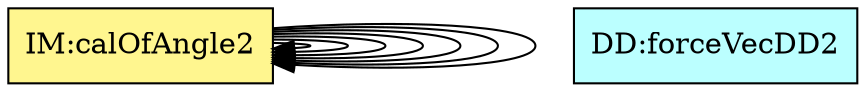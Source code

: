 digraph refvsref {
	theory:angleIM1 -> theory:angleIM2;
	theory:angleIM2 -> theory:a_mv1;
	theory:angleIM2 -> theory:a_mv2;
	theory:angleIM2 -> theory:F_mv1;
	theory:angleIM2 -> theory:F_mv2;
	theory:angleIM2 -> theory:angleIM1;
	theory:angleIM2 -> theory:angleIM2;


	dataDefn:p_1	[shape=box, color=black, style=filled, fillcolor=paleturquoise1, label="DD:positionVecDD1"];
	dataDefn:p_2	[shape=box, color=black, style=filled, fillcolor=paleturquoise1, label="DD:positionVecDD2"];
	dataDefn:v_mv1	[shape=box, color=black, style=filled, fillcolor=paleturquoise1, label="DD:velocityVecDD1"];
	dataDefn:v_mv2	[shape=box, color=black, style=filled, fillcolor=paleturquoise1, label="DD:velocityVecDD2"];
	dataDefn:a_mv1	[shape=box, color=black, style=filled, fillcolor=paleturquoise1, label="DD:accelVecDD1"];
	dataDefn:a_mv2	[shape=box, color=black, style=filled, fillcolor=paleturquoise1, label="DD:accelVecDD2"];
	dataDefn:F_mv1	[shape=box, color=black, style=filled, fillcolor=paleturquoise1, label="DD:forceVecDD1"];
	dataDefn:F_mv2	[shape=box, color=black, style=filled, fillcolor=paleturquoise1, label="DD:forceVecDD2"];

	subgraph DD {
	rank="same"
	{dataDefn:p_1, dataDefn:p_2, dataDefn:v_mv1, dataDefn:v_mv2, dataDefn:a_mv1, dataDefn:a_mv2, dataDefn:F_mv1, dataDefn:F_mv2}
	}

	theory:accelerationTM	[shape=box, color=black, style=filled, fillcolor=pink, label="TM:acceleration"];
	theory:velocityTM	[shape=box, color=black, style=filled, fillcolor=pink, label="TM:velocity"];
	theory:newtonSL	[shape=box, color=black, style=filled, fillcolor=pink, label="TM:NewtonSecLawMot"];

	subgraph TM {
	rank="same"
	{theory:accelerationTM, theory:velocityTM, theory:newtonSL}
	}

	theory:v_mv1	[shape=box, color=black, style=filled, fillcolor=palegreen, label="GD:velocityVector1"];
	theory:v_mv2	[shape=box, color=black, style=filled, fillcolor=palegreen, label="GD:velocityVector2"];
	theory:a_mv1	[shape=box, color=black, style=filled, fillcolor=palegreen, label="GD:accelerationVector1"];
	theory:a_mv2	[shape=box, color=black, style=filled, fillcolor=palegreen, label="GD:accelerationVector2"];
	theory:F_mv1	[shape=box, color=black, style=filled, fillcolor=palegreen, label="GD:forceVector1"];
	theory:F_mv2	[shape=box, color=black, style=filled, fillcolor=palegreen, label="GD:forceVector2"];

	subgraph GD {
	rank="same"
	{theory:v_mv1, theory:v_mv2, theory:a_mv1, theory:a_mv2, theory:F_mv1, theory:F_mv2}
	}

	theory:angleIM1	[shape=box, color=black, style=filled, fillcolor=khaki1, label="IM:calOfAngle1"];
	theory:angleIM2	[shape=box, color=black, style=filled, fillcolor=khaki1, label="IM:calOfAngle2"];

	subgraph IM {
	rank="same"
	{theory:angleIM1, theory:angleIM2}
	}

}
